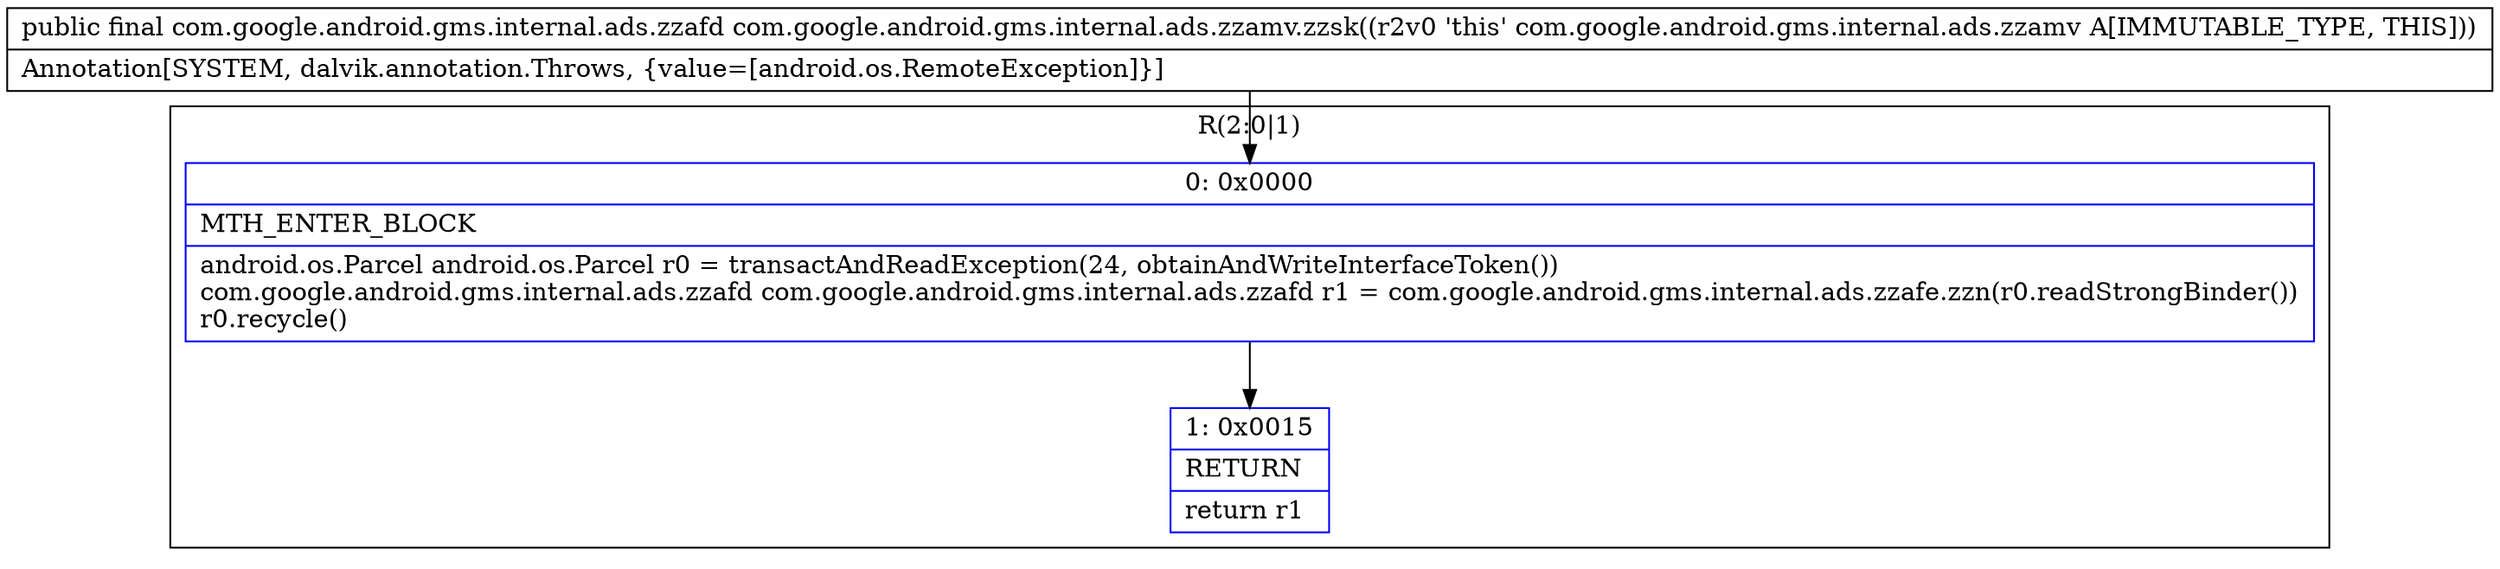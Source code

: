 digraph "CFG forcom.google.android.gms.internal.ads.zzamv.zzsk()Lcom\/google\/android\/gms\/internal\/ads\/zzafd;" {
subgraph cluster_Region_651424993 {
label = "R(2:0|1)";
node [shape=record,color=blue];
Node_0 [shape=record,label="{0\:\ 0x0000|MTH_ENTER_BLOCK\l|android.os.Parcel android.os.Parcel r0 = transactAndReadException(24, obtainAndWriteInterfaceToken())\lcom.google.android.gms.internal.ads.zzafd com.google.android.gms.internal.ads.zzafd r1 = com.google.android.gms.internal.ads.zzafe.zzn(r0.readStrongBinder())\lr0.recycle()\l}"];
Node_1 [shape=record,label="{1\:\ 0x0015|RETURN\l|return r1\l}"];
}
MethodNode[shape=record,label="{public final com.google.android.gms.internal.ads.zzafd com.google.android.gms.internal.ads.zzamv.zzsk((r2v0 'this' com.google.android.gms.internal.ads.zzamv A[IMMUTABLE_TYPE, THIS]))  | Annotation[SYSTEM, dalvik.annotation.Throws, \{value=[android.os.RemoteException]\}]\l}"];
MethodNode -> Node_0;
Node_0 -> Node_1;
}

